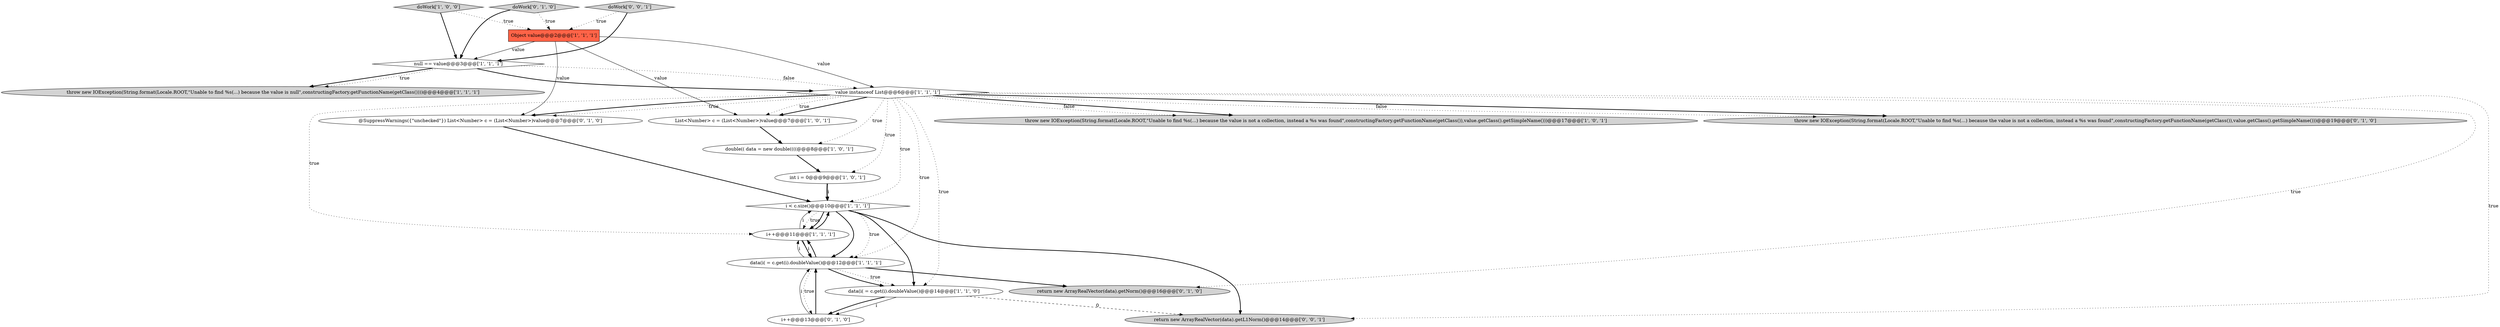 digraph {
6 [style = filled, label = "double(( data = new double((((@@@8@@@['1', '0', '1']", fillcolor = white, shape = ellipse image = "AAA0AAABBB1BBB"];
2 [style = filled, label = "int i = 0@@@9@@@['1', '0', '1']", fillcolor = white, shape = ellipse image = "AAA0AAABBB1BBB"];
7 [style = filled, label = "throw new IOException(String.format(Locale.ROOT,\"Unable to find %s(...) because the value is not a collection, instead a %s was found\",constructingFactory.getFunctionName(getClass()),value.getClass().getSimpleName()))@@@17@@@['1', '0', '1']", fillcolor = lightgray, shape = ellipse image = "AAA0AAABBB1BBB"];
11 [style = filled, label = "i++@@@11@@@['1', '1', '1']", fillcolor = white, shape = ellipse image = "AAA0AAABBB1BBB"];
12 [style = filled, label = "data(i( = c.get(i).doubleValue()@@@14@@@['1', '1', '0']", fillcolor = white, shape = ellipse image = "AAA0AAABBB1BBB"];
13 [style = filled, label = "@SuppressWarnings({\"unchecked\"}) List<Number> c = (List<Number>)value@@@7@@@['0', '1', '0']", fillcolor = white, shape = ellipse image = "AAA0AAABBB2BBB"];
0 [style = filled, label = "value instanceof List@@@6@@@['1', '1', '1']", fillcolor = white, shape = diamond image = "AAA0AAABBB1BBB"];
9 [style = filled, label = "null == value@@@3@@@['1', '1', '1']", fillcolor = white, shape = diamond image = "AAA0AAABBB1BBB"];
16 [style = filled, label = "i++@@@13@@@['0', '1', '0']", fillcolor = white, shape = ellipse image = "AAA0AAABBB2BBB"];
14 [style = filled, label = "throw new IOException(String.format(Locale.ROOT,\"Unable to find %s(...) because the value is not a collection, instead a %s was found\",constructingFactory.getFunctionName(getClass()),value.getClass().getSimpleName()))@@@19@@@['0', '1', '0']", fillcolor = lightgray, shape = ellipse image = "AAA0AAABBB2BBB"];
19 [style = filled, label = "doWork['0', '0', '1']", fillcolor = lightgray, shape = diamond image = "AAA0AAABBB3BBB"];
17 [style = filled, label = "doWork['0', '1', '0']", fillcolor = lightgray, shape = diamond image = "AAA0AAABBB2BBB"];
3 [style = filled, label = "throw new IOException(String.format(Locale.ROOT,\"Unable to find %s(...) because the value is null\",constructingFactory.getFunctionName(getClass())))@@@4@@@['1', '1', '1']", fillcolor = lightgray, shape = ellipse image = "AAA0AAABBB1BBB"];
1 [style = filled, label = "Object value@@@2@@@['1', '1', '1']", fillcolor = tomato, shape = box image = "AAA0AAABBB1BBB"];
5 [style = filled, label = "doWork['1', '0', '0']", fillcolor = lightgray, shape = diamond image = "AAA0AAABBB1BBB"];
10 [style = filled, label = "i < c.size()@@@10@@@['1', '1', '1']", fillcolor = white, shape = diamond image = "AAA0AAABBB1BBB"];
4 [style = filled, label = "List<Number> c = (List<Number>)value@@@7@@@['1', '0', '1']", fillcolor = white, shape = ellipse image = "AAA0AAABBB1BBB"];
15 [style = filled, label = "return new ArrayRealVector(data).getNorm()@@@16@@@['0', '1', '0']", fillcolor = lightgray, shape = ellipse image = "AAA0AAABBB2BBB"];
18 [style = filled, label = "return new ArrayRealVector(data).getL1Norm()@@@14@@@['0', '0', '1']", fillcolor = lightgray, shape = ellipse image = "AAA0AAABBB3BBB"];
8 [style = filled, label = "data(i( = c.get(i).doubleValue()@@@12@@@['1', '1', '1']", fillcolor = white, shape = ellipse image = "AAA0AAABBB1BBB"];
11->10 [style = solid, label="i"];
1->13 [style = solid, label="value"];
8->11 [style = solid, label="i"];
0->12 [style = dotted, label="true"];
10->8 [style = dotted, label="true"];
19->1 [style = dotted, label="true"];
13->10 [style = bold, label=""];
10->18 [style = bold, label=""];
12->16 [style = solid, label="i"];
0->13 [style = dotted, label="true"];
9->0 [style = bold, label=""];
0->18 [style = dotted, label="true"];
5->9 [style = bold, label=""];
0->13 [style = bold, label=""];
0->10 [style = dotted, label="true"];
4->6 [style = bold, label=""];
8->15 [style = bold, label=""];
16->8 [style = bold, label=""];
0->15 [style = dotted, label="true"];
17->1 [style = dotted, label="true"];
17->9 [style = bold, label=""];
5->1 [style = dotted, label="true"];
0->4 [style = dotted, label="true"];
8->16 [style = dotted, label="true"];
9->0 [style = dotted, label="false"];
1->4 [style = solid, label="value"];
12->16 [style = bold, label=""];
2->10 [style = solid, label="i"];
0->6 [style = dotted, label="true"];
2->10 [style = bold, label=""];
1->0 [style = solid, label="value"];
0->7 [style = bold, label=""];
6->2 [style = bold, label=""];
0->8 [style = dotted, label="true"];
0->14 [style = bold, label=""];
8->12 [style = dotted, label="true"];
10->8 [style = bold, label=""];
19->9 [style = bold, label=""];
10->11 [style = dotted, label="true"];
0->4 [style = bold, label=""];
10->12 [style = bold, label=""];
11->10 [style = bold, label=""];
11->8 [style = solid, label="i"];
0->7 [style = dotted, label="false"];
0->14 [style = dotted, label="false"];
8->12 [style = bold, label=""];
9->3 [style = bold, label=""];
11->8 [style = bold, label=""];
12->18 [style = dashed, label="0"];
0->2 [style = dotted, label="true"];
1->9 [style = solid, label="value"];
0->11 [style = dotted, label="true"];
8->11 [style = bold, label=""];
16->8 [style = solid, label="i"];
9->3 [style = dotted, label="true"];
10->11 [style = bold, label=""];
}

